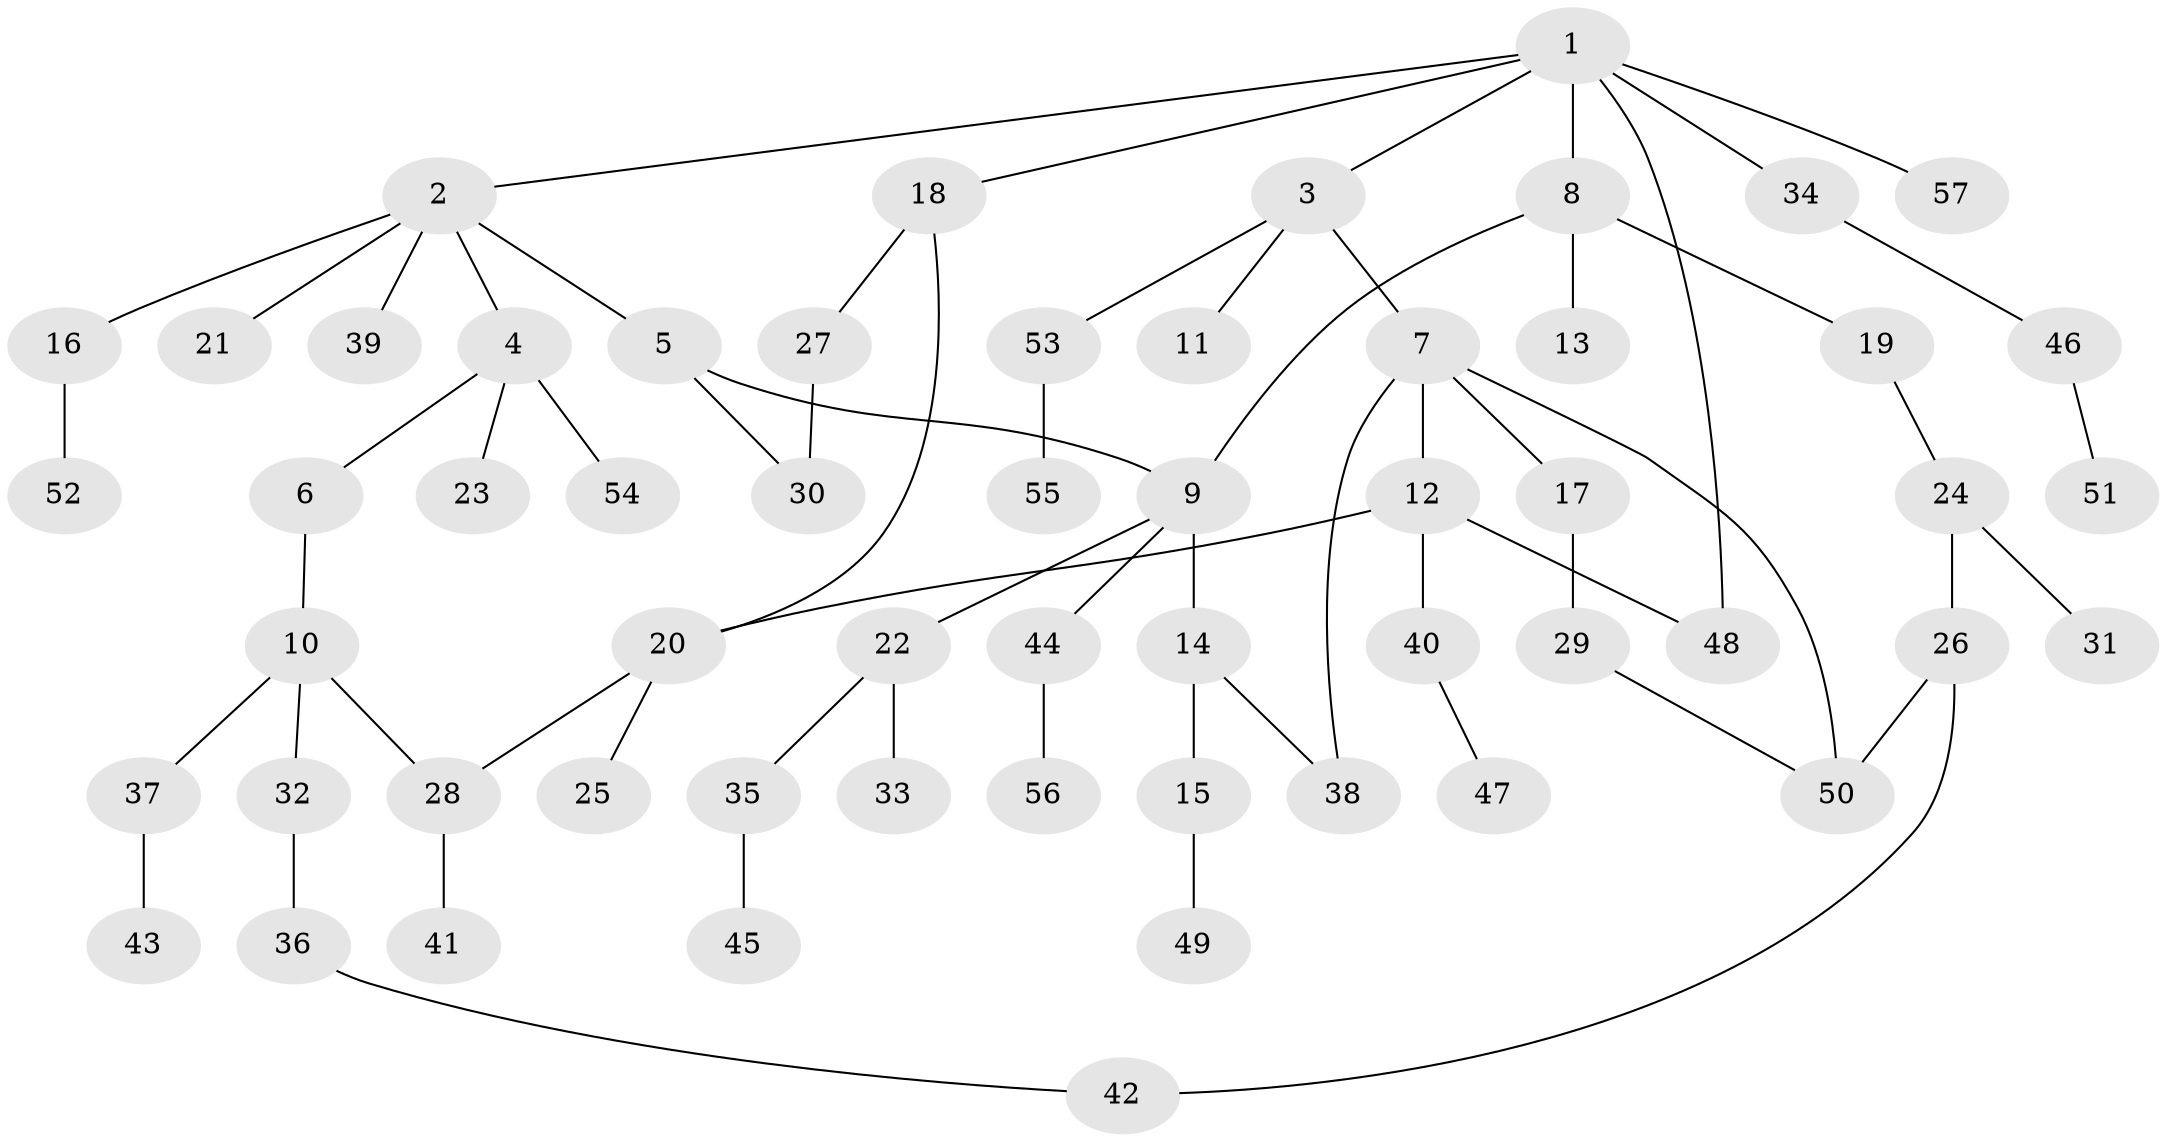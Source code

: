 // coarse degree distribution, {6: 0.06896551724137931, 3: 0.20689655172413793, 4: 0.13793103448275862, 2: 0.3103448275862069, 1: 0.27586206896551724}
// Generated by graph-tools (version 1.1) at 2025/35/03/04/25 23:35:59]
// undirected, 57 vertices, 65 edges
graph export_dot {
  node [color=gray90,style=filled];
  1;
  2;
  3;
  4;
  5;
  6;
  7;
  8;
  9;
  10;
  11;
  12;
  13;
  14;
  15;
  16;
  17;
  18;
  19;
  20;
  21;
  22;
  23;
  24;
  25;
  26;
  27;
  28;
  29;
  30;
  31;
  32;
  33;
  34;
  35;
  36;
  37;
  38;
  39;
  40;
  41;
  42;
  43;
  44;
  45;
  46;
  47;
  48;
  49;
  50;
  51;
  52;
  53;
  54;
  55;
  56;
  57;
  1 -- 2;
  1 -- 3;
  1 -- 8;
  1 -- 18;
  1 -- 34;
  1 -- 57;
  1 -- 48;
  2 -- 4;
  2 -- 5;
  2 -- 16;
  2 -- 21;
  2 -- 39;
  3 -- 7;
  3 -- 11;
  3 -- 53;
  4 -- 6;
  4 -- 23;
  4 -- 54;
  5 -- 30;
  5 -- 9;
  6 -- 10;
  7 -- 12;
  7 -- 17;
  7 -- 38;
  7 -- 50;
  8 -- 9;
  8 -- 13;
  8 -- 19;
  9 -- 14;
  9 -- 22;
  9 -- 44;
  10 -- 32;
  10 -- 37;
  10 -- 28;
  12 -- 20;
  12 -- 40;
  12 -- 48;
  14 -- 15;
  14 -- 38;
  15 -- 49;
  16 -- 52;
  17 -- 29;
  18 -- 27;
  18 -- 20;
  19 -- 24;
  20 -- 25;
  20 -- 28;
  22 -- 33;
  22 -- 35;
  24 -- 26;
  24 -- 31;
  26 -- 42;
  26 -- 50;
  27 -- 30;
  28 -- 41;
  29 -- 50;
  32 -- 36;
  34 -- 46;
  35 -- 45;
  36 -- 42;
  37 -- 43;
  40 -- 47;
  44 -- 56;
  46 -- 51;
  53 -- 55;
}
